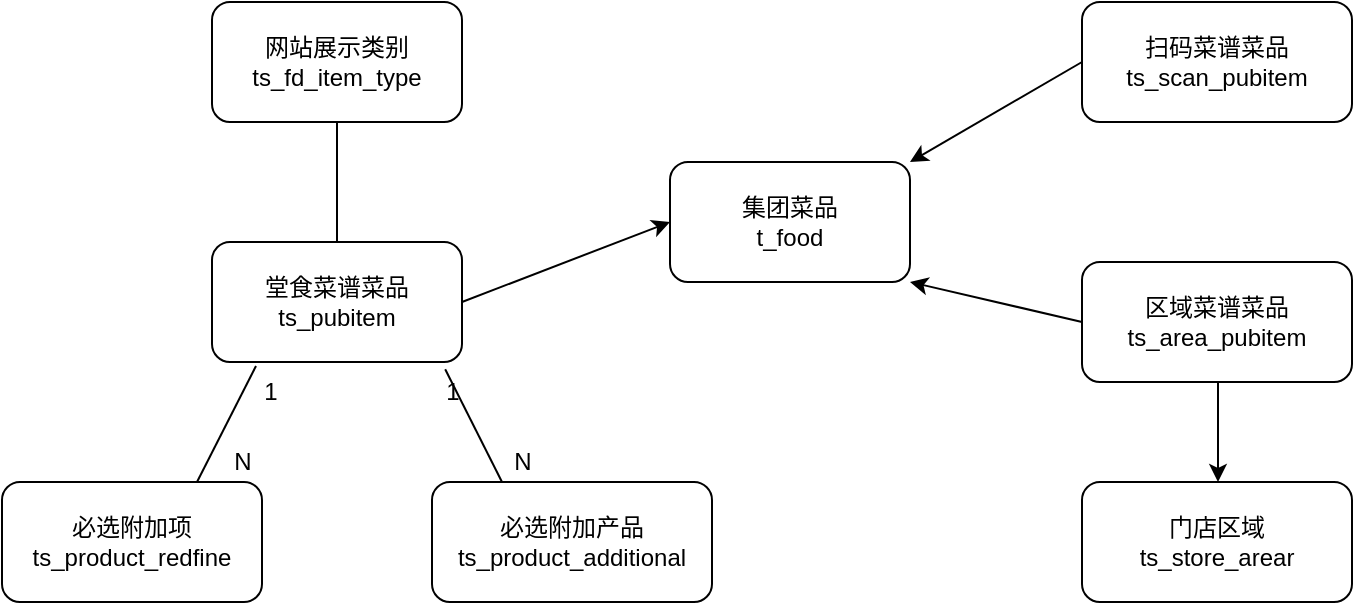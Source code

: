 <mxfile version="12.9.3" type="github">
  <diagram id="E8ViabuwLkAclYGLIodk" name="Page-1">
    <mxGraphModel dx="892" dy="498" grid="1" gridSize="10" guides="1" tooltips="1" connect="1" arrows="1" fold="1" page="1" pageScale="1" pageWidth="827" pageHeight="1169" math="0" shadow="0">
      <root>
        <mxCell id="0" />
        <mxCell id="1" parent="0" />
        <mxCell id="3vXqt4dd7z50oWBsv8Ku-41" value="堂食菜谱菜品&lt;br&gt;ts_pubitem" style="rounded=1;whiteSpace=wrap;html=1;" vertex="1" parent="1">
          <mxGeometry x="185" y="140" width="125" height="60" as="geometry" />
        </mxCell>
        <mxCell id="3vXqt4dd7z50oWBsv8Ku-43" value="网站展示类别&lt;br&gt;ts_fd_item_type" style="rounded=1;whiteSpace=wrap;html=1;" vertex="1" parent="1">
          <mxGeometry x="185" y="20" width="125" height="60" as="geometry" />
        </mxCell>
        <mxCell id="3vXqt4dd7z50oWBsv8Ku-57" value="" style="endArrow=none;html=1;entryX=0.5;entryY=1;entryDx=0;entryDy=0;exitX=0.5;exitY=0;exitDx=0;exitDy=0;" edge="1" parent="1" source="3vXqt4dd7z50oWBsv8Ku-41" target="3vXqt4dd7z50oWBsv8Ku-43">
          <mxGeometry width="50" height="50" relative="1" as="geometry">
            <mxPoint x="230" y="190" as="sourcePoint" />
            <mxPoint x="280" y="140" as="targetPoint" />
          </mxGeometry>
        </mxCell>
        <mxCell id="3vXqt4dd7z50oWBsv8Ku-60" value="1" style="text;html=1;align=center;verticalAlign=middle;resizable=0;points=[];autosize=1;" vertex="1" parent="1">
          <mxGeometry x="295" y="205" width="20" height="20" as="geometry" />
        </mxCell>
        <mxCell id="3vXqt4dd7z50oWBsv8Ku-62" value="必选附加项&lt;br&gt;ts_product_redfine" style="rounded=1;whiteSpace=wrap;html=1;" vertex="1" parent="1">
          <mxGeometry x="80" y="260" width="130" height="60" as="geometry" />
        </mxCell>
        <mxCell id="3vXqt4dd7z50oWBsv8Ku-63" value="" style="endArrow=none;html=1;entryX=0.176;entryY=1.033;entryDx=0;entryDy=0;exitX=0.75;exitY=0;exitDx=0;exitDy=0;entryPerimeter=0;" edge="1" parent="1" source="3vXqt4dd7z50oWBsv8Ku-62" target="3vXqt4dd7z50oWBsv8Ku-41">
          <mxGeometry width="50" height="50" relative="1" as="geometry">
            <mxPoint x="230" y="310" as="sourcePoint" />
            <mxPoint x="280" y="260" as="targetPoint" />
          </mxGeometry>
        </mxCell>
        <mxCell id="3vXqt4dd7z50oWBsv8Ku-64" value="1" style="text;html=1;align=center;verticalAlign=middle;resizable=0;points=[];autosize=1;" vertex="1" parent="1">
          <mxGeometry x="204" y="205" width="20" height="20" as="geometry" />
        </mxCell>
        <mxCell id="3vXqt4dd7z50oWBsv8Ku-73" value="必选附加产品&lt;br&gt;ts_product_additional" style="rounded=1;whiteSpace=wrap;html=1;" vertex="1" parent="1">
          <mxGeometry x="295" y="260" width="140" height="60" as="geometry" />
        </mxCell>
        <mxCell id="3vXqt4dd7z50oWBsv8Ku-74" value="" style="endArrow=none;html=1;entryX=0.25;entryY=0;entryDx=0;entryDy=0;exitX=0.33;exitY=-0.07;exitDx=0;exitDy=0;exitPerimeter=0;" edge="1" parent="1" source="3vXqt4dd7z50oWBsv8Ku-60" target="3vXqt4dd7z50oWBsv8Ku-73">
          <mxGeometry width="50" height="50" relative="1" as="geometry">
            <mxPoint x="480" y="290" as="sourcePoint" />
            <mxPoint x="530" y="240" as="targetPoint" />
          </mxGeometry>
        </mxCell>
        <mxCell id="3vXqt4dd7z50oWBsv8Ku-83" value="N" style="text;html=1;align=center;verticalAlign=middle;resizable=0;points=[];autosize=1;" vertex="1" parent="1">
          <mxGeometry x="190" y="240" width="20" height="20" as="geometry" />
        </mxCell>
        <mxCell id="3vXqt4dd7z50oWBsv8Ku-84" value="N" style="text;html=1;align=center;verticalAlign=middle;resizable=0;points=[];autosize=1;" vertex="1" parent="1">
          <mxGeometry x="330" y="240" width="20" height="20" as="geometry" />
        </mxCell>
        <mxCell id="3vXqt4dd7z50oWBsv8Ku-96" value="扫码菜谱菜品&lt;br&gt;ts_scan_pubitem" style="rounded=1;whiteSpace=wrap;html=1;" vertex="1" parent="1">
          <mxGeometry x="620" y="20" width="135" height="60" as="geometry" />
        </mxCell>
        <mxCell id="3vXqt4dd7z50oWBsv8Ku-106" value="区域菜谱菜品&lt;br&gt;ts_area_pubitem" style="rounded=1;whiteSpace=wrap;html=1;" vertex="1" parent="1">
          <mxGeometry x="620" y="150" width="135" height="60" as="geometry" />
        </mxCell>
        <mxCell id="3vXqt4dd7z50oWBsv8Ku-107" value="门店区域&lt;br&gt;ts_store_arear" style="rounded=1;whiteSpace=wrap;html=1;" vertex="1" parent="1">
          <mxGeometry x="620" y="260" width="135" height="60" as="geometry" />
        </mxCell>
        <mxCell id="3vXqt4dd7z50oWBsv8Ku-108" value="" style="endArrow=classic;html=1;" edge="1" parent="1">
          <mxGeometry width="50" height="50" relative="1" as="geometry">
            <mxPoint x="688" y="210" as="sourcePoint" />
            <mxPoint x="688" y="260" as="targetPoint" />
          </mxGeometry>
        </mxCell>
        <mxCell id="3vXqt4dd7z50oWBsv8Ku-111" value="集团菜品&lt;br&gt;t_food" style="rounded=1;whiteSpace=wrap;html=1;" vertex="1" parent="1">
          <mxGeometry x="414" y="100" width="120" height="60" as="geometry" />
        </mxCell>
        <mxCell id="3vXqt4dd7z50oWBsv8Ku-112" value="" style="endArrow=classic;html=1;exitX=1;exitY=0.5;exitDx=0;exitDy=0;entryX=0;entryY=0.5;entryDx=0;entryDy=0;" edge="1" parent="1" source="3vXqt4dd7z50oWBsv8Ku-41" target="3vXqt4dd7z50oWBsv8Ku-111">
          <mxGeometry width="50" height="50" relative="1" as="geometry">
            <mxPoint x="380" y="190" as="sourcePoint" />
            <mxPoint x="430" y="140" as="targetPoint" />
          </mxGeometry>
        </mxCell>
        <mxCell id="3vXqt4dd7z50oWBsv8Ku-113" value="" style="endArrow=classic;html=1;exitX=0;exitY=0.5;exitDx=0;exitDy=0;entryX=1;entryY=1;entryDx=0;entryDy=0;" edge="1" parent="1" source="3vXqt4dd7z50oWBsv8Ku-106" target="3vXqt4dd7z50oWBsv8Ku-111">
          <mxGeometry width="50" height="50" relative="1" as="geometry">
            <mxPoint x="380" y="190" as="sourcePoint" />
            <mxPoint x="430" y="140" as="targetPoint" />
          </mxGeometry>
        </mxCell>
        <mxCell id="3vXqt4dd7z50oWBsv8Ku-114" value="" style="endArrow=classic;html=1;entryX=1;entryY=0;entryDx=0;entryDy=0;exitX=0;exitY=0.5;exitDx=0;exitDy=0;" edge="1" parent="1" source="3vXqt4dd7z50oWBsv8Ku-96" target="3vXqt4dd7z50oWBsv8Ku-111">
          <mxGeometry width="50" height="50" relative="1" as="geometry">
            <mxPoint x="380" y="190" as="sourcePoint" />
            <mxPoint x="430" y="140" as="targetPoint" />
          </mxGeometry>
        </mxCell>
      </root>
    </mxGraphModel>
  </diagram>
</mxfile>
